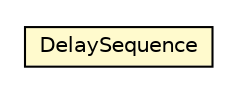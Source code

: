 #!/usr/local/bin/dot
#
# Class diagram 
# Generated by UMLGraph version R5_6-24-gf6e263 (http://www.umlgraph.org/)
#

digraph G {
	edge [fontname="Helvetica",fontsize=10,labelfontname="Helvetica",labelfontsize=10];
	node [fontname="Helvetica",fontsize=10,shape=plaintext];
	nodesep=0.25;
	ranksep=0.5;
	// io.reinert.requestor.core.DelaySequence
	c13608 [label=<<table title="io.reinert.requestor.core.DelaySequence" border="0" cellborder="1" cellspacing="0" cellpadding="2" port="p" bgcolor="lemonChiffon" href="./DelaySequence.html">
		<tr><td><table border="0" cellspacing="0" cellpadding="1">
<tr><td align="center" balign="center"> DelaySequence </td></tr>
		</table></td></tr>
		</table>>, URL="./DelaySequence.html", fontname="Helvetica", fontcolor="black", fontsize=10.0];
}

